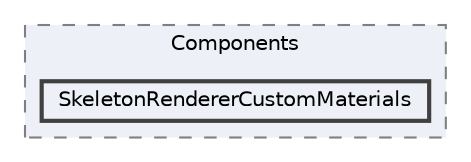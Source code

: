 digraph "external/spine-runtimes/spine-unity/Assets/Spine/Runtime/spine-unity/Components/SkeletonRendererCustomMaterials"
{
 // LATEX_PDF_SIZE
  bgcolor="transparent";
  edge [fontname=Helvetica,fontsize=10,labelfontname=Helvetica,labelfontsize=10];
  node [fontname=Helvetica,fontsize=10,shape=box,height=0.2,width=0.4];
  compound=true
  subgraph clusterdir_c3b4a8434a7616bb484d8d1ccb2a6b81 {
    graph [ bgcolor="#edf0f7", pencolor="grey50", label="Components", fontname=Helvetica,fontsize=10 style="filled,dashed", URL="dir_c3b4a8434a7616bb484d8d1ccb2a6b81.html",tooltip=""]
  dir_8f435315483bc9d1e3f333eb5127f3b0 [label="SkeletonRendererCustomMaterials", fillcolor="#edf0f7", color="grey25", style="filled,bold", URL="dir_8f435315483bc9d1e3f333eb5127f3b0.html",tooltip=""];
  }
}
